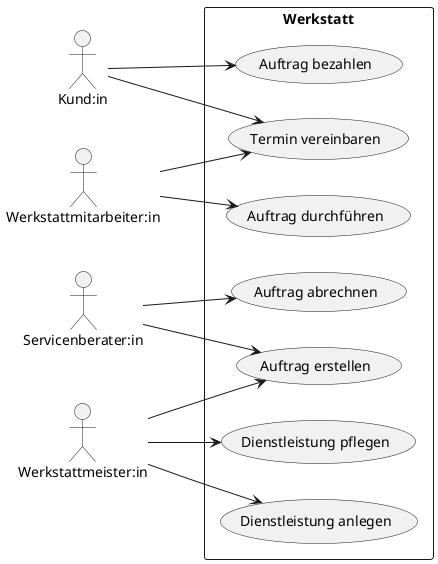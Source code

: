 @startuml
'https://plantuml.com/use-case-diagram

left to right direction

actor "Kund:in" as kunde
actor "Werkstattmitarbeiter:in" as ma
actor "Servicenberater:in" as sb
actor "Werkstattmeister:in" as wme

rectangle Werkstatt {
    usecase "Auftrag erstellen" as uc1
    usecase "Termin vereinbaren" as uc2
    usecase "Auftrag durchführen" as uc3
    usecase "Auftrag abrechnen" as uc4
    usecase "Auftrag bezahlen" as uc5
    usecase "Dienstleistung anlegen" as uc6
    usecase "Dienstleistung pflegen" as uc7
}

ma --> uc3
sb --> uc1
sb --> uc4
kunde --> uc5
ma --> uc2
kunde --> uc2
wme --> uc1
wme --> uc6
wme --> uc7

@enduml